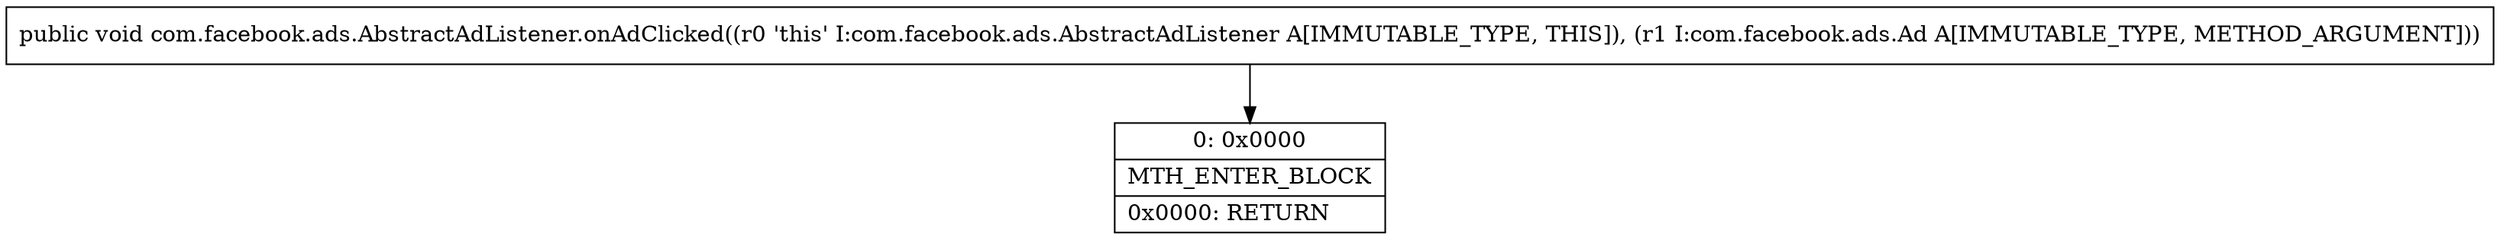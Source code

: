 digraph "CFG forcom.facebook.ads.AbstractAdListener.onAdClicked(Lcom\/facebook\/ads\/Ad;)V" {
Node_0 [shape=record,label="{0\:\ 0x0000|MTH_ENTER_BLOCK\l|0x0000: RETURN   \l}"];
MethodNode[shape=record,label="{public void com.facebook.ads.AbstractAdListener.onAdClicked((r0 'this' I:com.facebook.ads.AbstractAdListener A[IMMUTABLE_TYPE, THIS]), (r1 I:com.facebook.ads.Ad A[IMMUTABLE_TYPE, METHOD_ARGUMENT])) }"];
MethodNode -> Node_0;
}

